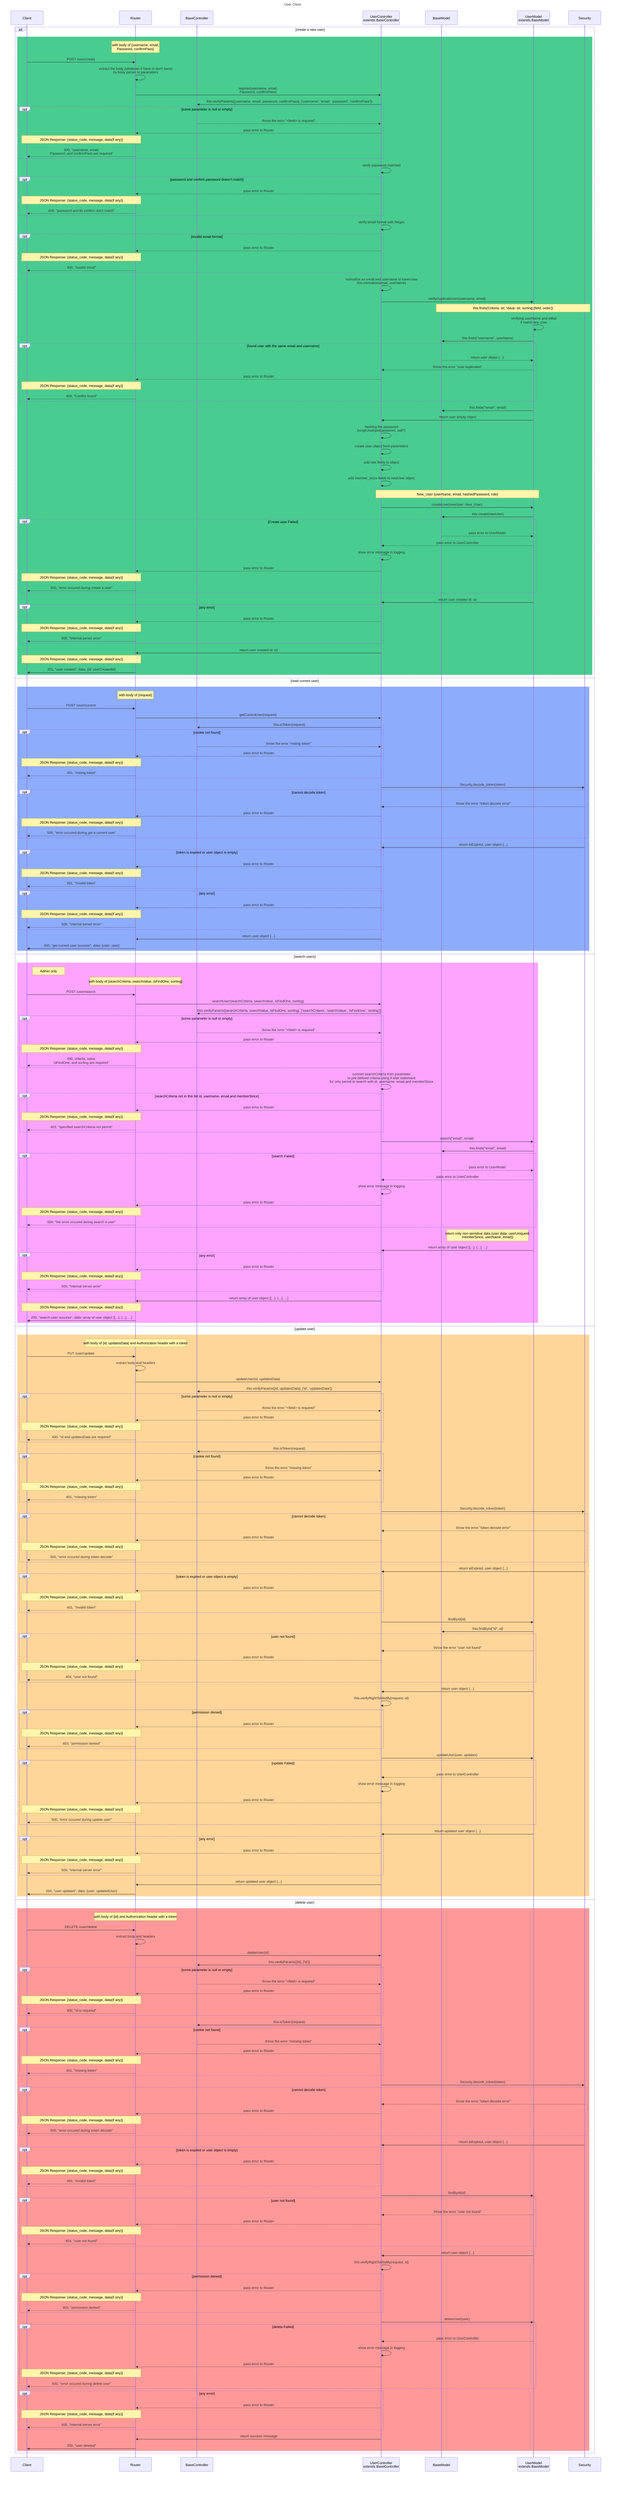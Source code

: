 sequenceDiagram
   title User Class
    participant Client
    participant Router
    participant BaseCont as BaseController
    participant UserController as UserController <br>extends BaseController
    participant BaseModel
    participant UserModel as UserModel <br>extends BaseModel
    participant Security

    alt create a new user
        rect rgb(73,204,144)
            Note over Router: with body of {username, email,<br/>Password, confirmPass}
            Client->>Router: POST /user/create
            Router->>Router: extract the body (whatever it have or don't have)<br> by body parser to parameters
            Router->>UserController: register(username, email,<br>Password, confirmPass)
            UserController->>BaseCont: this.verifyParams({username, email, password, confirmPass}, ['username', 'email', 'password', 'confirmPass'])
            opt some parameter is null or empty
                BaseCont-->>UserController: throw the error "<field> is required"
                UserController-->>Router: pass error to Router
                Note over Router,Client: JSON Response: {status_code, message, data(if any)}
                Router-->>Client: 400, "username, email,<br> Password, and confirmPass are required"
            end
            UserController->>UserController: verify password matched
            opt password and confirm password doesn't match
                UserController-->>Router: pass error to Router
                Note over Router,Client: JSON Response: {status_code, message, data(if any)}
                Router-->>Client: 400, "password and its confirm don't match"
            end
            UserController->>UserController: verify email format with Regex
            opt invalid email format 
                UserController-->>Router: pass error to Router
                Note over Router,Client: JSON Response: {status_code, message, data(if any)}
                Router-->>Client: 400, "invalid email"
            end
            UserController->>UserController: normalize an email and username to lowercase<br> this.normalize(email, username)
            UserController->>UserModel: verifyDuplicateUser(username, email)
            Note over BaseModel, Security: this.finds(Criteria: str, Value: str, sorting:{field, order})
            UserModel->>UserModel: verifying userName and eMail<br> if match any User
            UserModel->>BaseModel: this.finds("username", userName)
            opt found user with the same email and username
                BaseModel-->>UserModel: return user object {...}
                UserModel-->>UserController: throw the error "user duplicated"
                UserController-->>Router: pass error to Router
                Note over Router,Client: JSON Response: {status_code, message, data(if any)}
                Router-->>Client: 409, "Conflict found"
            end
            UserModel->>BaseModel: this.finds("email", email)
            UserModel->>UserController: return user empty object
            UserController->>UserController: hashing the password<br>bcrypt.hashpw(password, salt?)
            UserController->>UserController: create user object from parameters
            UserController->>UserController: add role fields to object
            UserController->>UserController: add member_since fields to newUser object
            Note over UserController, UserModel: New_User {userName, email, hashedPassword, role}
            UserController->>UserModel: createUser(newUser: New_User)
            UserModel->>BaseModel: this.create(newUser)
            opt Create user Failed
                BaseModel-->>UserModel: pass error to UserModel
                UserModel-->>UserController: pass error to UserController
                UserController->>UserController: show error message in logging
                UserController-->>Router: pass error to Router
                Note over Router,Client: JSON Response: {status_code, message, data(if any)}
                Router-->>Client: 500, "error occured during create a user"
            end
            UserModel->>UserController: return user created id: str
            opt any error
                UserController-->>Router: pass error to Router
                Note over Router,Client: JSON Response: {status_code, message, data(if any)}
                Router-->>Client: 500, "internal server error"
            end
            UserController->>Router: return user created id: str
            Note over Router,Client: JSON Response: {status_code, message, data(if any)}
            Router->>Client: 201, "user created", data: {id: userCreatedId}
        end
    else read current user
        rect rgb(142,172,252)
            Note over Router: with body of {request}
            Client->>Router: POST /user/current
            Router->>UserController: getCurrentUser(request)
            UserController->>BaseCont: this.isToken(request)
            opt cookie not found
                BaseCont-->>UserController: throw the error "mising token"
                UserController-->>Router: pass error to Router
                Note over Router,Client: JSON Response: {status_code, message, data(if any)}
                Router-->>Client: 401, "mising token"
            end
            UserController->>Security: Security.decode_token(token)
            opt cannot decode token
                Security-->>UserController: throw the error "token decode error"
                UserController-->>Router: pass error to Router
                Note over Router,Client: JSON Response: {status_code, message, data(if any)}
                Router-->>Client: 500, "error occured during get a current user"
            end
            Security->>UserController: return isExpired, user object {...}
            opt token is expired or user object is empty
                UserController-->>Router: pass error to Router
                Note over Router,Client: JSON Response: {status_code, message, data(if any)}
                 Router-->>Client: 401, "Invalid token"
            end
            opt any error
                UserController-->>Router: pass error to Router
                Note over Router,Client: JSON Response: {status_code, message, data(if any)}
                Router-->>Client: 500, "internal server error"
            end
            UserController->>Router: return user object {...}
            Router->>Client: 200, "get current user success", data: {user: user}
        end
    else search users
        rect rgb(253,164,255)
            Note right of Client: Admin only
            Note over Router: with body of {searchCriteria, searchValue, isFindOne, sorting}
            Client->>Router:POST /user/search
            Router->>UserController: searchUser(searchCriteria, searchValue, isFindOne, sorting)
            UserController->>BaseCont: this.verifyParams({searchCriteria, searchValue, isFindOne, sorting}, ['searchCriteria', 'searchValue', 'isFindOne', 'sorting'])
            opt some parameter is null or empty
                BaseCont-->>UserController: throw the error "<field> is required"
                UserController-->>Router: pass error to Router
                Note over Router,Client: JSON Response: {status_code, message, data(if any)}
                Router-->>Client: 400, criteria, value,<br> isFindOne, and sorting are required"
            end
            UserController->>UserController: convert searchCriteria from parameter<br>to pre-defined criteria using if-else statement<br>for only permit to search with id, username, email,and memberSince
            opt searchCriteria not in this list id, username, email,and memberSince
                UserController-->>Router: pass error to Router
                Note over Router,Client: JSON Response: {status_code, message, data(if any)}
                Router-->>Client: 403, "specified searchCriteria not permit"
            end
            UserController->>UserModel: search("email", email)
            UserModel->>BaseModel: this.finds("email", email)
            opt search Failed
                BaseModel-->>UserModel: pass error to UserModel
                UserModel-->>UserController: pass error to UserController
                UserController->>UserController: show error message in logging
                UserController-->>Router: pass error to Router
                Note over Router,Client: JSON Response: {status_code, message, data(if any)}
                Router-->>Client: 500, "the error occured during search a user"
            end
            Note left of UserModel: return only non-sensitive data (user data: userUniqueId,<br>memberSince, userName, email))
            UserModel->>UserController: return array of user object [{...}, {...}, ...] 
            opt any error
                UserController-->>Router: pass error to Router
                Note over Router,Client: JSON Response: {status_code, message, data(if any)}
                Router-->>Client: 500, "internal server error"
            end
            UserController->>Router: return array of user object [{...}, {...}, ...] 
            Note over Router,Client: JSON Response: {status_code, message, data(if any)}
            Router->>Client: 200, "search user success", data: array of user object [{...}, {...}, ...] 
        end
    else update user
        rect rgb(255,214,153)
            Note over Router: with body of {id, updatesData} and Authorization header with a token
            Client->>Router: PUT /user/update
            Router->>Router: extract body and headers
            Router->>UserController: updateUser(id, updatesData)
            UserController->>BaseCont: this.verifyParams({id, updatesData}, ['id', 'updatesData'])
            opt some parameter is null or empty
                BaseCont-->>UserController: throw the error "<field> is required"
                UserController-->>Router: pass error to Router
                Note over Router,Client: JSON Response: {status_code, message, data(if any)}
                Router-->>Client: 400, "id and updatesData are required"
            end
            UserController->>BaseCont: this.isToken(request)
            opt cookie not found
                BaseCont-->>UserController: throw the error "missing token"
                UserController-->>Router: pass error to Router
                Note over Router,Client: JSON Response: {status_code, message, data(if any)}
                Router-->>Client: 401, "missing token"
            end
            UserController->>Security: Security.decode_token(token)
            opt cannot decode token
                Security-->>UserController: throw the error "token decode error"
                UserController-->>Router: pass error to Router
                Note over Router,Client: JSON Response: {status_code, message, data(if any)}
                Router-->>Client: 500, "error occured during token decode"
            end
            Security->>UserController: return isExpired, user object {...}
            opt token is expired or user object is empty
                UserController-->>Router: pass error to Router
                Note over Router,Client: JSON Response: {status_code, message, data(if any)}
                Router-->>Client: 401, "Invalid token"
            end
            UserController->>UserModel: findById(id)
            UserModel->>BaseModel: this.findById("id", id)
            opt user not found
                UserModel-->>UserController: throw the error "user not found"
                UserController-->>Router: pass error to Router
                Note over Router,Client: JSON Response: {status_code, message, data(if any)}
                Router-->>Client: 404, "user not found"
            end
            UserModel->>UserController: return user object {...}
            UserController->>UserController: this.verifyRightToModify(request, id)
            opt permission denied
                UserController-->>Router: pass error to Router
                Note over Router,Client: JSON Response: {status_code, message, data(if any)}
                Router-->>Client: 403, "permission denied"
            end
            UserController->>UserModel: updateUser(user, updates)
            opt update Failed
                UserModel-->>UserController: pass error to UserController
                UserController->>UserController: show error message in logging
                UserController-->>Router: pass error to Router
                Note over Router,Client: JSON Response: {status_code, message, data(if any)}
                Router-->>Client: 500, "error occured during update user"
            end
            UserModel->>UserController: return updated user object {...}
            opt any error
                UserController-->>Router: pass error to Router
                Note over Router,Client: JSON Response: {status_code, message, data(if any)}
                Router-->>Client: 500, "internal server error"
            end
            UserController->>Router: return updated user object {...}
            Router->>Client: 200, "user updated", data: {user: updatedUser}
        end
    else delete user
        rect rgb(255,153,153)
            Note over Router: with body of {id} and Authorization header with a token
            Client->>Router: DELETE /user/delete
            Router->>Router: extract body and headers
            Router->>UserController: deleteUser(id)
            UserController->>BaseCont: this.verifyParams({id}, ['id'])
            opt some parameter is null or empty
                BaseCont-->>UserController: throw the error "<field> is required"
                UserController-->>Router: pass error to Router
                Note over Router,Client: JSON Response: {status_code, message, data(if any)}
                Router-->>Client: 400, "id is required"
            end
            UserController->>BaseCont: this.isToken(request)
            opt cookie not found
                BaseCont-->>UserController: throw the error "missing token"
                UserController-->>Router: pass error to Router
                Note over Router,Client: JSON Response: {status_code, message, data(if any)}
                Router-->>Client: 401, "missing token"
            end
            UserController->>Security: Security.decode_token(token)
            opt cannot decode token
                Security-->>UserController: throw the error "token decode error"
                UserController-->>Router: pass error to Router
                Note over Router,Client: JSON Response: {status_code, message, data(if any)}
                Router-->>Client: 500, "error occured during token decode"
            end
            Security->>UserController: return isExpired, user object {...}
            opt token is expired or user object is empty
                UserController-->>Router: pass error to Router
                Note over Router,Client: JSON Response: {status_code, message, data(if any)}
                Router-->>Client: 401, "Invalid token"
            end
            UserController->>UserModel: findById(id)
            opt user not found
                UserModel-->>UserController: throw the error "user not found"
                UserController-->>Router: pass error to Router
                Note over Router,Client: JSON Response: {status_code, message, data(if any)}
                Router-->>Client: 404, "user not found"
            end
            UserModel->>UserController: return user object {...}
            UserController->>UserController: this.verifyRightToModify(request, id)
            opt permission denied
                UserController-->>Router: pass error to Router
                Note over Router,Client: JSON Response: {status_code, message, data(if any)}
                Router-->>Client: 403, "permission denied"
            end
            UserController->>UserModel: deleteUser(user)
            opt delete Failed
                UserModel-->>UserController: pass error to UserController
                UserController->>UserController: show error message in logging
                UserController-->>Router: pass error to Router
                Note over Router,Client: JSON Response: {status_code, message, data(if any)}
                Router-->>Client: 500, "error occured during delete user"
            end
            opt any error
                UserController-->>Router: pass error to Router
                Note over Router,Client: JSON Response: {status_code, message, data(if any)}
                Router-->>Client: 500, "internal server error"
            end
            UserController->>Router: return success message
            Router->>Client: 200, "user deleted"
        end
    end